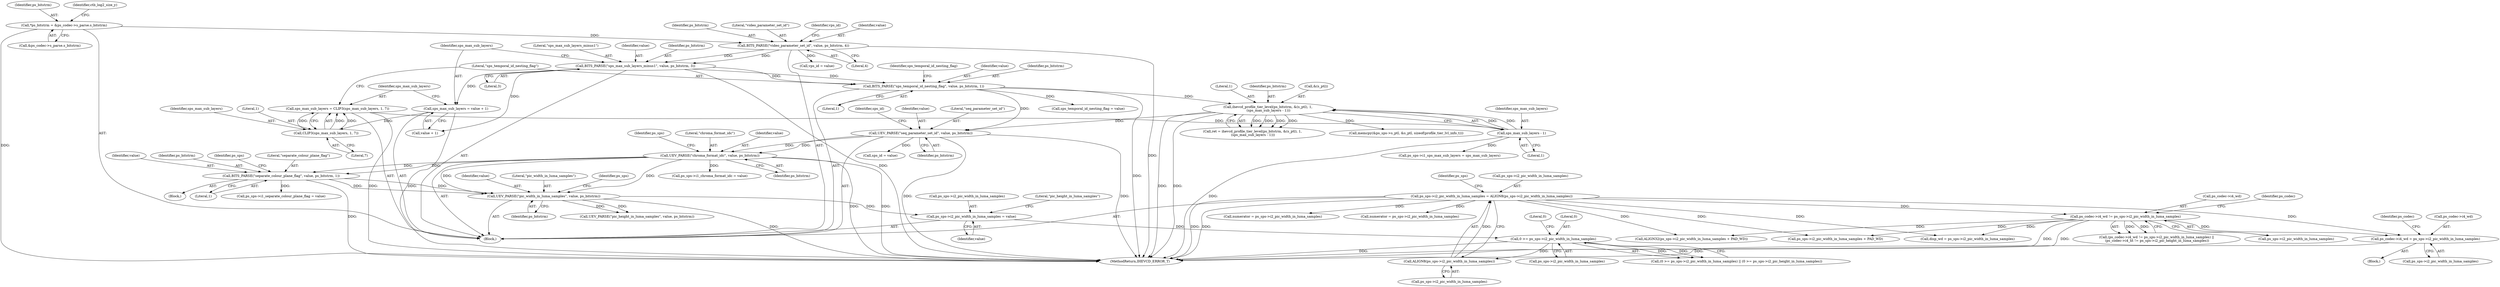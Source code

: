 digraph "0_Android_45c97f878bee15cd97262fe7f57ecea71990fed7@pointer" {
"1001235" [label="(Call,ps_codec->i4_wd = ps_sps->i2_pic_width_in_luma_samples)"];
"1001129" [label="(Call,ps_codec->i4_wd != ps_sps->i2_pic_width_in_luma_samples)"];
"1000340" [label="(Call,ps_sps->i2_pic_width_in_luma_samples = ALIGN8(ps_sps->i2_pic_width_in_luma_samples))"];
"1000344" [label="(Call,ALIGN8(ps_sps->i2_pic_width_in_luma_samples))"];
"1000328" [label="(Call,0 >= ps_sps->i2_pic_width_in_luma_samples)"];
"1000312" [label="(Call,ps_sps->i2_pic_width_in_luma_samples = value)"];
"1000308" [label="(Call,UEV_PARSE(\"pic_width_in_luma_samples\", value, ps_bitstrm))"];
"1000257" [label="(Call,UEV_PARSE(\"chroma_format_idc\", value, ps_bitstrm))"];
"1000186" [label="(Call,UEV_PARSE(\"seq_parameter_set_id\", value, ps_bitstrm))"];
"1000168" [label="(Call,BITS_PARSE(\"sps_temporal_id_nesting_flag\", value, ps_bitstrm, 1))"];
"1000152" [label="(Call,BITS_PARSE(\"sps_max_sub_layers_minus1\", value, ps_bitstrm, 3))"];
"1000136" [label="(Call,BITS_PARSE(\"video_parameter_set_id\", value, ps_bitstrm, 4))"];
"1000124" [label="(Call,*ps_bitstrm = &ps_codec->s_parse.s_bitstrm)"];
"1000178" [label="(Call,ihevcd_profile_tier_level(ps_bitstrm, &(s_ptl), 1,\n (sps_max_sub_layers - 1)))"];
"1000183" [label="(Call,sps_max_sub_layers - 1)"];
"1000162" [label="(Call,sps_max_sub_layers = CLIP3(sps_max_sub_layers, 1, 7))"];
"1000164" [label="(Call,CLIP3(sps_max_sub_layers, 1, 7))"];
"1000157" [label="(Call,sps_max_sub_layers = value + 1)"];
"1000291" [label="(Call,BITS_PARSE(\"separate_colour_plane_flag\", value, ps_bitstrm, 1))"];
"1001236" [label="(Call,ps_codec->i4_wd)"];
"1000170" [label="(Identifier,value)"];
"1000257" [label="(Call,UEV_PARSE(\"chroma_format_idc\", value, ps_bitstrm))"];
"1000191" [label="(Identifier,sps_id)"];
"1000296" [label="(Call,ps_sps->i1_separate_colour_plane_flag = value)"];
"1000153" [label="(Literal,\"sps_max_sub_layers_minus1\")"];
"1000180" [label="(Call,&(s_ptl))"];
"1000176" [label="(Call,ret = ihevcd_profile_tier_level(ps_bitstrm, &(s_ptl), 1,\n (sps_max_sub_layers - 1)))"];
"1000316" [label="(Identifier,value)"];
"1000261" [label="(Call,ps_sps->i1_chroma_format_idc = value)"];
"1000248" [label="(Call,memcpy(&ps_sps->s_ptl, &s_ptl, sizeof(profile_tier_lvl_info_t)))"];
"1000154" [label="(Identifier,value)"];
"1001239" [label="(Call,ps_sps->i2_pic_width_in_luma_samples)"];
"1000350" [label="(Identifier,ps_sps)"];
"1000190" [label="(Call,sps_id = value)"];
"1001177" [label="(Call,disp_wd = ps_sps->i2_pic_width_in_luma_samples)"];
"1000340" [label="(Call,ps_sps->i2_pic_width_in_luma_samples = ALIGN8(ps_sps->i2_pic_width_in_luma_samples))"];
"1000126" [label="(Call,&ps_codec->s_parse.s_bitstrm)"];
"1000263" [label="(Identifier,ps_sps)"];
"1000313" [label="(Call,ps_sps->i2_pic_width_in_luma_samples)"];
"1000139" [label="(Identifier,ps_bitstrm)"];
"1000137" [label="(Literal,\"video_parameter_set_id\")"];
"1000311" [label="(Identifier,ps_bitstrm)"];
"1001027" [label="(Call,numerator = ps_sps->i2_pic_width_in_luma_samples)"];
"1000165" [label="(Identifier,sps_max_sub_layers)"];
"1000159" [label="(Call,value + 1)"];
"1000183" [label="(Call,sps_max_sub_layers - 1)"];
"1000258" [label="(Literal,\"chroma_format_idc\")"];
"1000141" [label="(Call,vps_id = value)"];
"1000328" [label="(Call,0 >= ps_sps->i2_pic_width_in_luma_samples)"];
"1000291" [label="(Call,BITS_PARSE(\"separate_colour_plane_flag\", value, ps_bitstrm, 1))"];
"1001133" [label="(Call,ps_sps->i2_pic_width_in_luma_samples)"];
"1000314" [label="(Identifier,ps_sps)"];
"1000156" [label="(Literal,3)"];
"1001130" [label="(Call,ps_codec->i4_wd)"];
"1000293" [label="(Identifier,value)"];
"1000334" [label="(Literal,0)"];
"1001128" [label="(Call,(ps_codec->i4_wd != ps_sps->i2_pic_width_in_luma_samples) ||\n (ps_codec->i4_ht != ps_sps->i2_pic_height_in_luma_samples))"];
"1001254" [label="(Call,ps_sps->i2_pic_width_in_luma_samples + PAD_WD)"];
"1000167" [label="(Literal,7)"];
"1000188" [label="(Identifier,value)"];
"1000345" [label="(Call,ps_sps->i2_pic_width_in_luma_samples)"];
"1000295" [label="(Literal,1)"];
"1000124" [label="(Call,*ps_bitstrm = &ps_codec->s_parse.s_bitstrm)"];
"1000185" [label="(Literal,1)"];
"1000329" [label="(Literal,0)"];
"1000171" [label="(Identifier,ps_bitstrm)"];
"1000290" [label="(Block,)"];
"1000327" [label="(Call,(0 >= ps_sps->i2_pic_width_in_luma_samples) || (0 >= ps_sps->i2_pic_height_in_luma_samples))"];
"1000166" [label="(Literal,1)"];
"1001089" [label="(Call,numerator = ps_sps->i2_pic_width_in_luma_samples)"];
"1000174" [label="(Identifier,sps_temporal_id_nesting_flag)"];
"1000125" [label="(Identifier,ps_bitstrm)"];
"1000182" [label="(Literal,1)"];
"1000179" [label="(Identifier,ps_bitstrm)"];
"1001235" [label="(Call,ps_codec->i4_wd = ps_sps->i2_pic_width_in_luma_samples)"];
"1000310" [label="(Identifier,value)"];
"1000189" [label="(Identifier,ps_bitstrm)"];
"1001253" [label="(Call,ALIGN32(ps_sps->i2_pic_width_in_luma_samples + PAD_WD))"];
"1000312" [label="(Call,ps_sps->i2_pic_width_in_luma_samples = value)"];
"1000330" [label="(Call,ps_sps->i2_pic_width_in_luma_samples)"];
"1001138" [label="(Identifier,ps_codec)"];
"1000260" [label="(Identifier,ps_bitstrm)"];
"1000187" [label="(Literal,\"seq_parameter_set_id\")"];
"1000162" [label="(Call,sps_max_sub_layers = CLIP3(sps_max_sub_layers, 1, 7))"];
"1000309" [label="(Literal,\"pic_width_in_luma_samples\")"];
"1000184" [label="(Identifier,sps_max_sub_layers)"];
"1000142" [label="(Identifier,vps_id)"];
"1000318" [label="(Literal,\"pic_height_in_luma_samples\")"];
"1000169" [label="(Literal,\"sps_temporal_id_nesting_flag\")"];
"1000233" [label="(Call,ps_sps->i1_sps_max_sub_layers = sps_max_sub_layers)"];
"1000341" [label="(Call,ps_sps->i2_pic_width_in_luma_samples)"];
"1001319" [label="(MethodReturn,IHEVCD_ERROR_T)"];
"1000294" [label="(Identifier,ps_bitstrm)"];
"1001129" [label="(Call,ps_codec->i4_wd != ps_sps->i2_pic_width_in_luma_samples)"];
"1000186" [label="(Call,UEV_PARSE(\"seq_parameter_set_id\", value, ps_bitstrm))"];
"1001153" [label="(Block,)"];
"1000164" [label="(Call,CLIP3(sps_max_sub_layers, 1, 7))"];
"1000138" [label="(Identifier,value)"];
"1000155" [label="(Identifier,ps_bitstrm)"];
"1000163" [label="(Identifier,sps_max_sub_layers)"];
"1000173" [label="(Call,sps_temporal_id_nesting_flag = value)"];
"1000157" [label="(Call,sps_max_sub_layers = value + 1)"];
"1000136" [label="(Call,BITS_PARSE(\"video_parameter_set_id\", value, ps_bitstrm, 4))"];
"1000158" [label="(Identifier,sps_max_sub_layers)"];
"1000298" [label="(Identifier,ps_sps)"];
"1000152" [label="(Call,BITS_PARSE(\"sps_max_sub_layers_minus1\", value, ps_bitstrm, 3))"];
"1000317" [label="(Call,UEV_PARSE(\"pic_height_in_luma_samples\", value, ps_bitstrm))"];
"1000292" [label="(Literal,\"separate_colour_plane_flag\")"];
"1000344" [label="(Call,ALIGN8(ps_sps->i2_pic_width_in_luma_samples))"];
"1001244" [label="(Identifier,ps_codec)"];
"1000308" [label="(Call,UEV_PARSE(\"pic_width_in_luma_samples\", value, ps_bitstrm))"];
"1000259" [label="(Identifier,value)"];
"1000178" [label="(Call,ihevcd_profile_tier_level(ps_bitstrm, &(s_ptl), 1,\n (sps_max_sub_layers - 1)))"];
"1000108" [label="(Block,)"];
"1000140" [label="(Literal,4)"];
"1000134" [label="(Identifier,ctb_log2_size_y)"];
"1000168" [label="(Call,BITS_PARSE(\"sps_temporal_id_nesting_flag\", value, ps_bitstrm, 1))"];
"1000172" [label="(Literal,1)"];
"1001235" -> "1001153"  [label="AST: "];
"1001235" -> "1001239"  [label="CFG: "];
"1001236" -> "1001235"  [label="AST: "];
"1001239" -> "1001235"  [label="AST: "];
"1001244" -> "1001235"  [label="CFG: "];
"1001235" -> "1001319"  [label="DDG: "];
"1001129" -> "1001235"  [label="DDG: "];
"1000340" -> "1001235"  [label="DDG: "];
"1001129" -> "1001128"  [label="AST: "];
"1001129" -> "1001133"  [label="CFG: "];
"1001130" -> "1001129"  [label="AST: "];
"1001133" -> "1001129"  [label="AST: "];
"1001138" -> "1001129"  [label="CFG: "];
"1001128" -> "1001129"  [label="CFG: "];
"1001129" -> "1001319"  [label="DDG: "];
"1001129" -> "1001319"  [label="DDG: "];
"1001129" -> "1001128"  [label="DDG: "];
"1001129" -> "1001128"  [label="DDG: "];
"1000340" -> "1001129"  [label="DDG: "];
"1001129" -> "1001177"  [label="DDG: "];
"1001129" -> "1001253"  [label="DDG: "];
"1001129" -> "1001254"  [label="DDG: "];
"1000340" -> "1000108"  [label="AST: "];
"1000340" -> "1000344"  [label="CFG: "];
"1000341" -> "1000340"  [label="AST: "];
"1000344" -> "1000340"  [label="AST: "];
"1000350" -> "1000340"  [label="CFG: "];
"1000340" -> "1001319"  [label="DDG: "];
"1000340" -> "1001319"  [label="DDG: "];
"1000344" -> "1000340"  [label="DDG: "];
"1000340" -> "1001027"  [label="DDG: "];
"1000340" -> "1001089"  [label="DDG: "];
"1000340" -> "1001177"  [label="DDG: "];
"1000340" -> "1001253"  [label="DDG: "];
"1000340" -> "1001254"  [label="DDG: "];
"1000344" -> "1000345"  [label="CFG: "];
"1000345" -> "1000344"  [label="AST: "];
"1000328" -> "1000344"  [label="DDG: "];
"1000328" -> "1000327"  [label="AST: "];
"1000328" -> "1000330"  [label="CFG: "];
"1000329" -> "1000328"  [label="AST: "];
"1000330" -> "1000328"  [label="AST: "];
"1000334" -> "1000328"  [label="CFG: "];
"1000327" -> "1000328"  [label="CFG: "];
"1000328" -> "1001319"  [label="DDG: "];
"1000328" -> "1000327"  [label="DDG: "];
"1000328" -> "1000327"  [label="DDG: "];
"1000312" -> "1000328"  [label="DDG: "];
"1000312" -> "1000108"  [label="AST: "];
"1000312" -> "1000316"  [label="CFG: "];
"1000313" -> "1000312"  [label="AST: "];
"1000316" -> "1000312"  [label="AST: "];
"1000318" -> "1000312"  [label="CFG: "];
"1000308" -> "1000312"  [label="DDG: "];
"1000308" -> "1000108"  [label="AST: "];
"1000308" -> "1000311"  [label="CFG: "];
"1000309" -> "1000308"  [label="AST: "];
"1000310" -> "1000308"  [label="AST: "];
"1000311" -> "1000308"  [label="AST: "];
"1000314" -> "1000308"  [label="CFG: "];
"1000308" -> "1001319"  [label="DDG: "];
"1000257" -> "1000308"  [label="DDG: "];
"1000257" -> "1000308"  [label="DDG: "];
"1000291" -> "1000308"  [label="DDG: "];
"1000291" -> "1000308"  [label="DDG: "];
"1000308" -> "1000317"  [label="DDG: "];
"1000308" -> "1000317"  [label="DDG: "];
"1000257" -> "1000108"  [label="AST: "];
"1000257" -> "1000260"  [label="CFG: "];
"1000258" -> "1000257"  [label="AST: "];
"1000259" -> "1000257"  [label="AST: "];
"1000260" -> "1000257"  [label="AST: "];
"1000263" -> "1000257"  [label="CFG: "];
"1000257" -> "1001319"  [label="DDG: "];
"1000257" -> "1001319"  [label="DDG: "];
"1000186" -> "1000257"  [label="DDG: "];
"1000186" -> "1000257"  [label="DDG: "];
"1000257" -> "1000261"  [label="DDG: "];
"1000257" -> "1000291"  [label="DDG: "];
"1000257" -> "1000291"  [label="DDG: "];
"1000186" -> "1000108"  [label="AST: "];
"1000186" -> "1000189"  [label="CFG: "];
"1000187" -> "1000186"  [label="AST: "];
"1000188" -> "1000186"  [label="AST: "];
"1000189" -> "1000186"  [label="AST: "];
"1000191" -> "1000186"  [label="CFG: "];
"1000186" -> "1001319"  [label="DDG: "];
"1000186" -> "1001319"  [label="DDG: "];
"1000168" -> "1000186"  [label="DDG: "];
"1000178" -> "1000186"  [label="DDG: "];
"1000186" -> "1000190"  [label="DDG: "];
"1000168" -> "1000108"  [label="AST: "];
"1000168" -> "1000172"  [label="CFG: "];
"1000169" -> "1000168"  [label="AST: "];
"1000170" -> "1000168"  [label="AST: "];
"1000171" -> "1000168"  [label="AST: "];
"1000172" -> "1000168"  [label="AST: "];
"1000174" -> "1000168"  [label="CFG: "];
"1000168" -> "1001319"  [label="DDG: "];
"1000152" -> "1000168"  [label="DDG: "];
"1000152" -> "1000168"  [label="DDG: "];
"1000168" -> "1000173"  [label="DDG: "];
"1000168" -> "1000178"  [label="DDG: "];
"1000152" -> "1000108"  [label="AST: "];
"1000152" -> "1000156"  [label="CFG: "];
"1000153" -> "1000152"  [label="AST: "];
"1000154" -> "1000152"  [label="AST: "];
"1000155" -> "1000152"  [label="AST: "];
"1000156" -> "1000152"  [label="AST: "];
"1000158" -> "1000152"  [label="CFG: "];
"1000152" -> "1001319"  [label="DDG: "];
"1000136" -> "1000152"  [label="DDG: "];
"1000136" -> "1000152"  [label="DDG: "];
"1000152" -> "1000157"  [label="DDG: "];
"1000152" -> "1000159"  [label="DDG: "];
"1000136" -> "1000108"  [label="AST: "];
"1000136" -> "1000140"  [label="CFG: "];
"1000137" -> "1000136"  [label="AST: "];
"1000138" -> "1000136"  [label="AST: "];
"1000139" -> "1000136"  [label="AST: "];
"1000140" -> "1000136"  [label="AST: "];
"1000142" -> "1000136"  [label="CFG: "];
"1000136" -> "1001319"  [label="DDG: "];
"1000124" -> "1000136"  [label="DDG: "];
"1000136" -> "1000141"  [label="DDG: "];
"1000124" -> "1000108"  [label="AST: "];
"1000124" -> "1000126"  [label="CFG: "];
"1000125" -> "1000124"  [label="AST: "];
"1000126" -> "1000124"  [label="AST: "];
"1000134" -> "1000124"  [label="CFG: "];
"1000124" -> "1001319"  [label="DDG: "];
"1000178" -> "1000176"  [label="AST: "];
"1000178" -> "1000183"  [label="CFG: "];
"1000179" -> "1000178"  [label="AST: "];
"1000180" -> "1000178"  [label="AST: "];
"1000182" -> "1000178"  [label="AST: "];
"1000183" -> "1000178"  [label="AST: "];
"1000176" -> "1000178"  [label="CFG: "];
"1000178" -> "1001319"  [label="DDG: "];
"1000178" -> "1001319"  [label="DDG: "];
"1000178" -> "1000176"  [label="DDG: "];
"1000178" -> "1000176"  [label="DDG: "];
"1000178" -> "1000176"  [label="DDG: "];
"1000178" -> "1000176"  [label="DDG: "];
"1000183" -> "1000178"  [label="DDG: "];
"1000183" -> "1000178"  [label="DDG: "];
"1000178" -> "1000248"  [label="DDG: "];
"1000183" -> "1000185"  [label="CFG: "];
"1000184" -> "1000183"  [label="AST: "];
"1000185" -> "1000183"  [label="AST: "];
"1000183" -> "1001319"  [label="DDG: "];
"1000162" -> "1000183"  [label="DDG: "];
"1000183" -> "1000233"  [label="DDG: "];
"1000162" -> "1000108"  [label="AST: "];
"1000162" -> "1000164"  [label="CFG: "];
"1000163" -> "1000162"  [label="AST: "];
"1000164" -> "1000162"  [label="AST: "];
"1000169" -> "1000162"  [label="CFG: "];
"1000162" -> "1001319"  [label="DDG: "];
"1000164" -> "1000162"  [label="DDG: "];
"1000164" -> "1000162"  [label="DDG: "];
"1000164" -> "1000162"  [label="DDG: "];
"1000164" -> "1000167"  [label="CFG: "];
"1000165" -> "1000164"  [label="AST: "];
"1000166" -> "1000164"  [label="AST: "];
"1000167" -> "1000164"  [label="AST: "];
"1000157" -> "1000164"  [label="DDG: "];
"1000157" -> "1000108"  [label="AST: "];
"1000157" -> "1000159"  [label="CFG: "];
"1000158" -> "1000157"  [label="AST: "];
"1000159" -> "1000157"  [label="AST: "];
"1000163" -> "1000157"  [label="CFG: "];
"1000157" -> "1001319"  [label="DDG: "];
"1000291" -> "1000290"  [label="AST: "];
"1000291" -> "1000295"  [label="CFG: "];
"1000292" -> "1000291"  [label="AST: "];
"1000293" -> "1000291"  [label="AST: "];
"1000294" -> "1000291"  [label="AST: "];
"1000295" -> "1000291"  [label="AST: "];
"1000298" -> "1000291"  [label="CFG: "];
"1000291" -> "1001319"  [label="DDG: "];
"1000291" -> "1000296"  [label="DDG: "];
}
